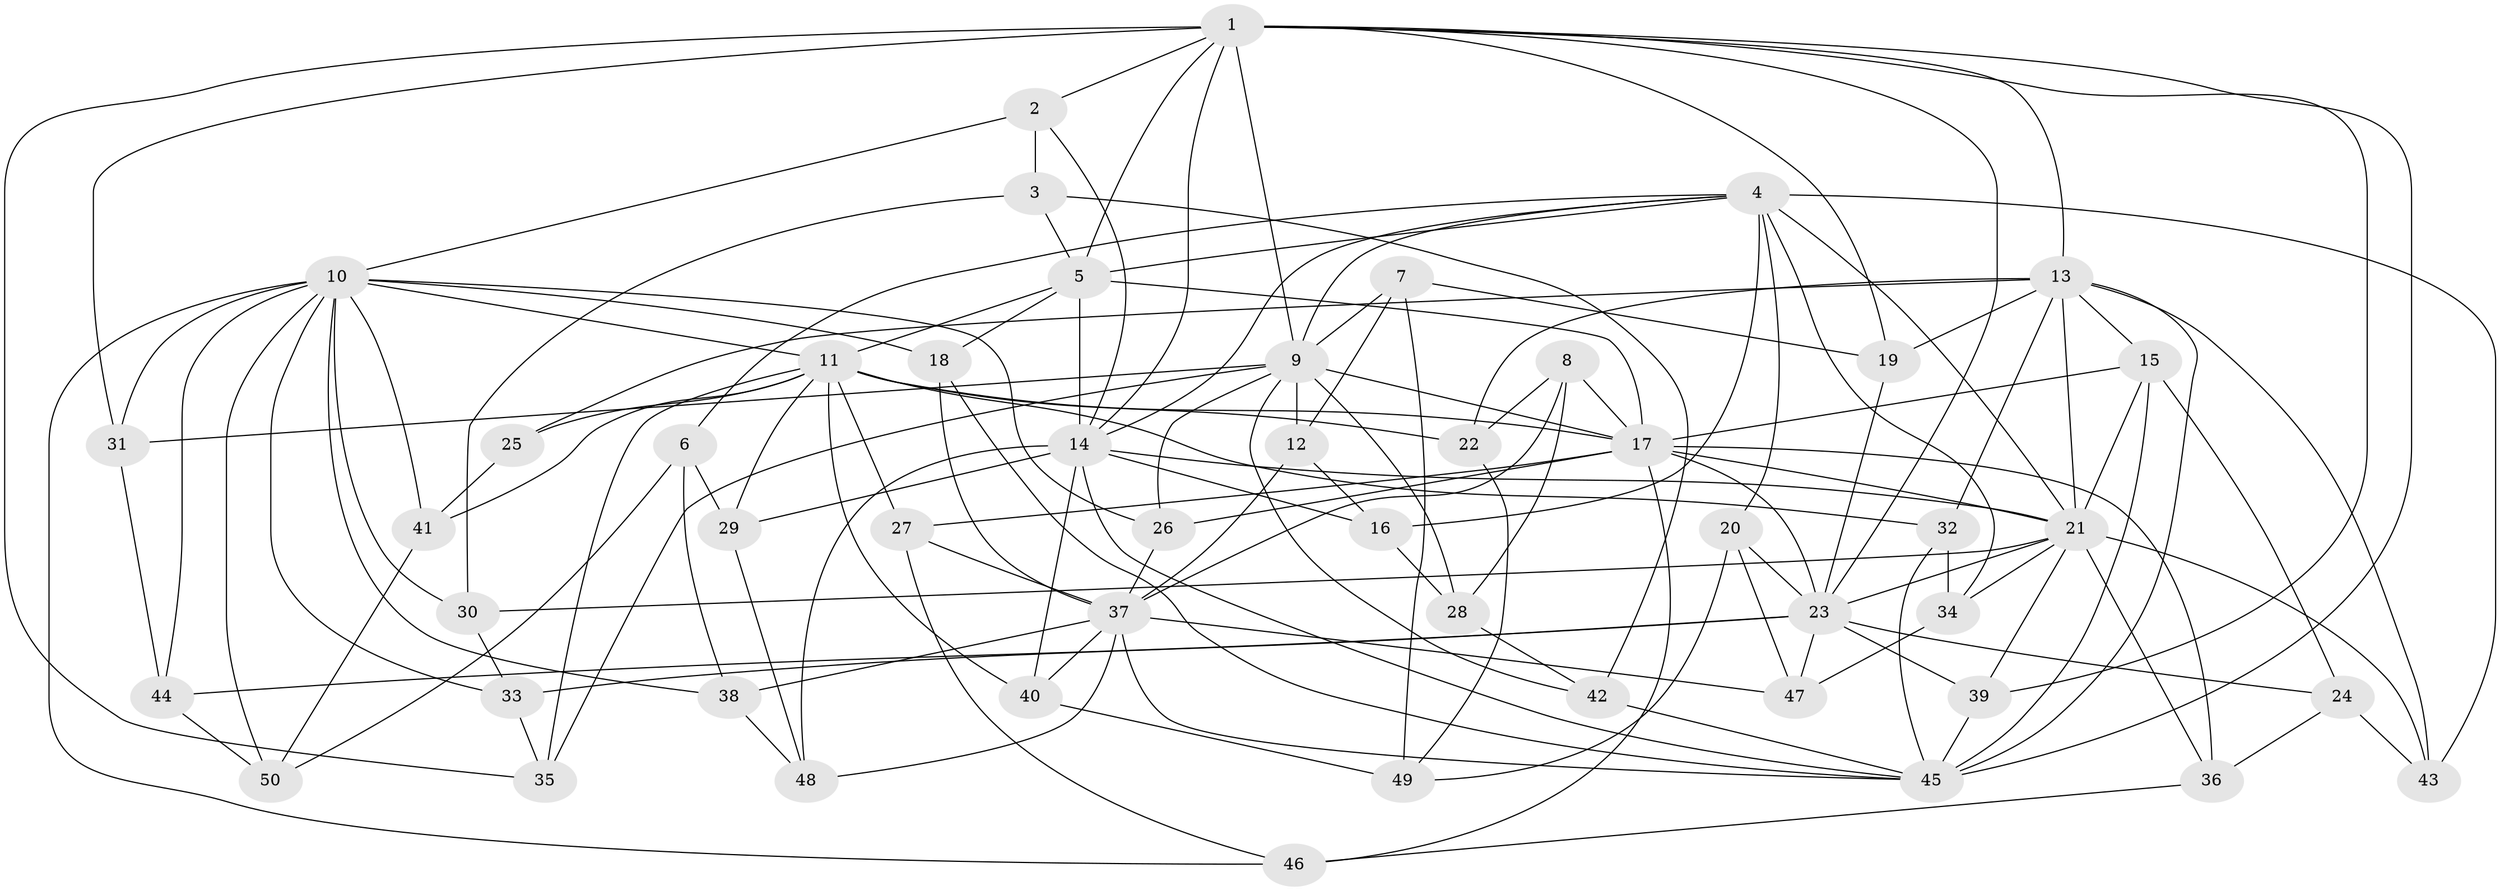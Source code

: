 // original degree distribution, {4: 1.0}
// Generated by graph-tools (version 1.1) at 2025/38/03/09/25 02:38:03]
// undirected, 50 vertices, 139 edges
graph export_dot {
graph [start="1"]
  node [color=gray90,style=filled];
  1;
  2;
  3;
  4;
  5;
  6;
  7;
  8;
  9;
  10;
  11;
  12;
  13;
  14;
  15;
  16;
  17;
  18;
  19;
  20;
  21;
  22;
  23;
  24;
  25;
  26;
  27;
  28;
  29;
  30;
  31;
  32;
  33;
  34;
  35;
  36;
  37;
  38;
  39;
  40;
  41;
  42;
  43;
  44;
  45;
  46;
  47;
  48;
  49;
  50;
  1 -- 2 [weight=1.0];
  1 -- 5 [weight=2.0];
  1 -- 9 [weight=1.0];
  1 -- 13 [weight=1.0];
  1 -- 14 [weight=1.0];
  1 -- 19 [weight=1.0];
  1 -- 23 [weight=1.0];
  1 -- 31 [weight=1.0];
  1 -- 35 [weight=1.0];
  1 -- 39 [weight=1.0];
  1 -- 45 [weight=1.0];
  2 -- 3 [weight=1.0];
  2 -- 10 [weight=1.0];
  2 -- 14 [weight=1.0];
  3 -- 5 [weight=1.0];
  3 -- 30 [weight=1.0];
  3 -- 42 [weight=1.0];
  4 -- 5 [weight=1.0];
  4 -- 6 [weight=1.0];
  4 -- 9 [weight=1.0];
  4 -- 14 [weight=1.0];
  4 -- 16 [weight=1.0];
  4 -- 20 [weight=1.0];
  4 -- 21 [weight=2.0];
  4 -- 34 [weight=1.0];
  4 -- 43 [weight=1.0];
  5 -- 11 [weight=1.0];
  5 -- 14 [weight=1.0];
  5 -- 17 [weight=1.0];
  5 -- 18 [weight=1.0];
  6 -- 29 [weight=1.0];
  6 -- 38 [weight=1.0];
  6 -- 50 [weight=1.0];
  7 -- 9 [weight=1.0];
  7 -- 12 [weight=1.0];
  7 -- 19 [weight=1.0];
  7 -- 49 [weight=1.0];
  8 -- 17 [weight=1.0];
  8 -- 22 [weight=1.0];
  8 -- 28 [weight=1.0];
  8 -- 37 [weight=1.0];
  9 -- 12 [weight=1.0];
  9 -- 17 [weight=1.0];
  9 -- 26 [weight=1.0];
  9 -- 28 [weight=1.0];
  9 -- 31 [weight=1.0];
  9 -- 35 [weight=1.0];
  9 -- 42 [weight=1.0];
  10 -- 11 [weight=1.0];
  10 -- 18 [weight=1.0];
  10 -- 26 [weight=1.0];
  10 -- 30 [weight=1.0];
  10 -- 31 [weight=1.0];
  10 -- 33 [weight=1.0];
  10 -- 38 [weight=1.0];
  10 -- 41 [weight=1.0];
  10 -- 44 [weight=1.0];
  10 -- 46 [weight=1.0];
  10 -- 50 [weight=1.0];
  11 -- 17 [weight=1.0];
  11 -- 22 [weight=1.0];
  11 -- 25 [weight=1.0];
  11 -- 27 [weight=2.0];
  11 -- 29 [weight=1.0];
  11 -- 32 [weight=1.0];
  11 -- 35 [weight=1.0];
  11 -- 40 [weight=1.0];
  11 -- 41 [weight=1.0];
  12 -- 16 [weight=1.0];
  12 -- 37 [weight=1.0];
  13 -- 15 [weight=1.0];
  13 -- 19 [weight=1.0];
  13 -- 21 [weight=1.0];
  13 -- 22 [weight=1.0];
  13 -- 25 [weight=2.0];
  13 -- 32 [weight=1.0];
  13 -- 43 [weight=1.0];
  13 -- 45 [weight=1.0];
  14 -- 16 [weight=1.0];
  14 -- 21 [weight=1.0];
  14 -- 29 [weight=1.0];
  14 -- 40 [weight=1.0];
  14 -- 45 [weight=1.0];
  14 -- 48 [weight=1.0];
  15 -- 17 [weight=1.0];
  15 -- 21 [weight=1.0];
  15 -- 24 [weight=1.0];
  15 -- 45 [weight=2.0];
  16 -- 28 [weight=1.0];
  17 -- 21 [weight=1.0];
  17 -- 23 [weight=1.0];
  17 -- 26 [weight=1.0];
  17 -- 27 [weight=2.0];
  17 -- 36 [weight=1.0];
  17 -- 46 [weight=1.0];
  18 -- 37 [weight=1.0];
  18 -- 45 [weight=1.0];
  19 -- 23 [weight=1.0];
  20 -- 23 [weight=1.0];
  20 -- 47 [weight=1.0];
  20 -- 49 [weight=1.0];
  21 -- 23 [weight=1.0];
  21 -- 30 [weight=1.0];
  21 -- 34 [weight=1.0];
  21 -- 36 [weight=1.0];
  21 -- 39 [weight=1.0];
  21 -- 43 [weight=1.0];
  22 -- 49 [weight=1.0];
  23 -- 24 [weight=1.0];
  23 -- 33 [weight=1.0];
  23 -- 39 [weight=1.0];
  23 -- 44 [weight=1.0];
  23 -- 47 [weight=1.0];
  24 -- 36 [weight=1.0];
  24 -- 43 [weight=1.0];
  25 -- 41 [weight=1.0];
  26 -- 37 [weight=1.0];
  27 -- 37 [weight=1.0];
  27 -- 46 [weight=1.0];
  28 -- 42 [weight=1.0];
  29 -- 48 [weight=1.0];
  30 -- 33 [weight=1.0];
  31 -- 44 [weight=1.0];
  32 -- 34 [weight=1.0];
  32 -- 45 [weight=1.0];
  33 -- 35 [weight=1.0];
  34 -- 47 [weight=1.0];
  36 -- 46 [weight=1.0];
  37 -- 38 [weight=1.0];
  37 -- 40 [weight=1.0];
  37 -- 45 [weight=1.0];
  37 -- 47 [weight=1.0];
  37 -- 48 [weight=1.0];
  38 -- 48 [weight=1.0];
  39 -- 45 [weight=1.0];
  40 -- 49 [weight=1.0];
  41 -- 50 [weight=1.0];
  42 -- 45 [weight=1.0];
  44 -- 50 [weight=1.0];
}
